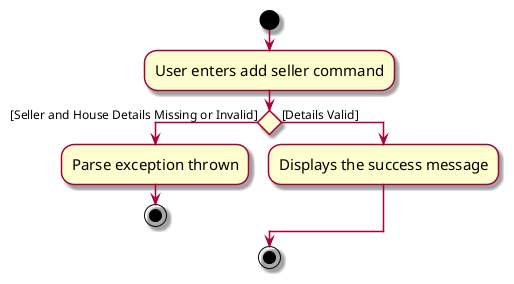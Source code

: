 @startuml
skin rose
skinparam ActivityFontSize 15
skinparam ArrowFontSize 12
start
:User enters add seller command;

if () then ([Seller and House Details Missing or Invalid])
    :Parse exception thrown;
    stop
else ([Details Valid])
    :Displays the success message;
endif

stop
@enduml
